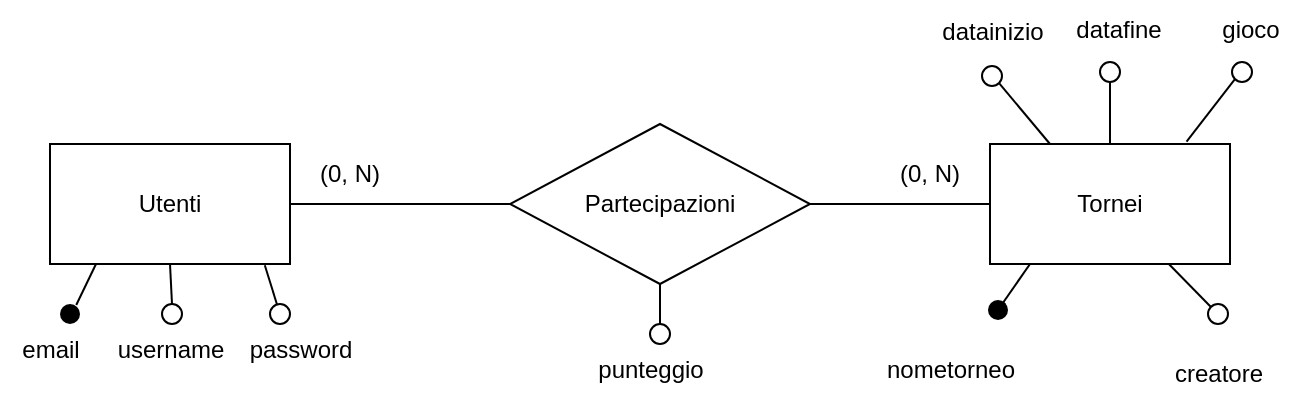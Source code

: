 <mxfile version="23.1.5" type="device">
  <diagram id="R2lEEEUBdFMjLlhIrx00" name="Page-1">
    <mxGraphModel dx="1972" dy="540" grid="1" gridSize="10" guides="1" tooltips="1" connect="1" arrows="1" fold="1" page="1" pageScale="1" pageWidth="850" pageHeight="1100" math="0" shadow="0" extFonts="Permanent Marker^https://fonts.googleapis.com/css?family=Permanent+Marker">
      <root>
        <mxCell id="0" />
        <mxCell id="1" parent="0" />
        <mxCell id="5RFl3fI0sUFx02BjKnDQ-1" value="Partecipazioni" style="rhombus;whiteSpace=wrap;html=1;" parent="1" vertex="1">
          <mxGeometry x="-540" y="220" width="150" height="80" as="geometry" />
        </mxCell>
        <mxCell id="5RFl3fI0sUFx02BjKnDQ-2" value="Utenti" style="rounded=0;whiteSpace=wrap;html=1;" parent="1" vertex="1">
          <mxGeometry x="-770" y="230" width="120" height="60" as="geometry" />
        </mxCell>
        <mxCell id="5RFl3fI0sUFx02BjKnDQ-3" value="Tornei" style="rounded=0;whiteSpace=wrap;html=1;" parent="1" vertex="1">
          <mxGeometry x="-300" y="230" width="120" height="60" as="geometry" />
        </mxCell>
        <mxCell id="5RFl3fI0sUFx02BjKnDQ-4" value="" style="endArrow=none;html=1;rounded=0;exitX=1;exitY=0.5;exitDx=0;exitDy=0;entryX=0;entryY=0.5;entryDx=0;entryDy=0;" parent="1" source="5RFl3fI0sUFx02BjKnDQ-2" target="5RFl3fI0sUFx02BjKnDQ-1" edge="1">
          <mxGeometry width="50" height="50" relative="1" as="geometry">
            <mxPoint x="-650" y="360" as="sourcePoint" />
            <mxPoint x="-600" y="310" as="targetPoint" />
          </mxGeometry>
        </mxCell>
        <mxCell id="5RFl3fI0sUFx02BjKnDQ-5" value="" style="endArrow=none;html=1;rounded=0;exitX=1;exitY=0.5;exitDx=0;exitDy=0;entryX=0;entryY=0.5;entryDx=0;entryDy=0;" parent="1" source="5RFl3fI0sUFx02BjKnDQ-1" target="5RFl3fI0sUFx02BjKnDQ-3" edge="1">
          <mxGeometry width="50" height="50" relative="1" as="geometry">
            <mxPoint x="-290" y="170" as="sourcePoint" />
            <mxPoint x="-180" y="170" as="targetPoint" />
            <Array as="points" />
          </mxGeometry>
        </mxCell>
        <mxCell id="5RFl3fI0sUFx02BjKnDQ-6" value="(0, N)" style="text;html=1;align=center;verticalAlign=middle;whiteSpace=wrap;rounded=0;" parent="1" vertex="1">
          <mxGeometry x="-650" y="230" width="60" height="30" as="geometry" />
        </mxCell>
        <mxCell id="5RFl3fI0sUFx02BjKnDQ-7" value="(0, N)" style="text;html=1;align=center;verticalAlign=middle;whiteSpace=wrap;rounded=0;" parent="1" vertex="1">
          <mxGeometry x="-360" y="230" width="60" height="30" as="geometry" />
        </mxCell>
        <mxCell id="slclaiTUCsW0TbaONfWg-7" value="" style="group" parent="1" vertex="1" connectable="0">
          <mxGeometry x="-714" y="310" width="10" height="10" as="geometry" />
        </mxCell>
        <mxCell id="slclaiTUCsW0TbaONfWg-4" value="" style="endArrow=none;html=1;rounded=0;entryX=0.5;entryY=1;entryDx=0;entryDy=0;" parent="slclaiTUCsW0TbaONfWg-7" target="5RFl3fI0sUFx02BjKnDQ-2" edge="1">
          <mxGeometry width="50" height="50" relative="1" as="geometry">
            <mxPoint x="5" as="sourcePoint" />
            <mxPoint x="365" y="30" as="targetPoint" />
          </mxGeometry>
        </mxCell>
        <mxCell id="slclaiTUCsW0TbaONfWg-6" value="" style="ellipse;html=1;aspect=fixed;" parent="slclaiTUCsW0TbaONfWg-7" vertex="1">
          <mxGeometry width="10" height="10" as="geometry" />
        </mxCell>
        <mxCell id="slclaiTUCsW0TbaONfWg-11" value="" style="shape=waypoint;sketch=0;fillStyle=solid;size=10;pointerEvents=1;points=[];fillColor=none;resizable=0;rotatable=0;perimeter=centerPerimeter;snapToPoint=1;" parent="1" vertex="1">
          <mxGeometry x="-770" y="305" width="20" height="20" as="geometry" />
        </mxCell>
        <mxCell id="slclaiTUCsW0TbaONfWg-12" value="" style="group" parent="1" vertex="1" connectable="0">
          <mxGeometry x="-630" y="350" width="10" height="10" as="geometry" />
        </mxCell>
        <mxCell id="slclaiTUCsW0TbaONfWg-22" value="" style="ellipse;whiteSpace=wrap;html=1;aspect=fixed;" parent="slclaiTUCsW0TbaONfWg-12" vertex="1">
          <mxGeometry x="-30" y="-40" width="10" height="10" as="geometry" />
        </mxCell>
        <mxCell id="slclaiTUCsW0TbaONfWg-13" value="" style="endArrow=none;html=1;rounded=0;entryX=0.895;entryY=1.011;entryDx=0;entryDy=0;entryPerimeter=0;" parent="1" source="slclaiTUCsW0TbaONfWg-22" target="5RFl3fI0sUFx02BjKnDQ-2" edge="1">
          <mxGeometry width="50" height="50" relative="1" as="geometry">
            <mxPoint x="-650" y="320" as="sourcePoint" />
            <mxPoint x="-620" y="320" as="targetPoint" />
          </mxGeometry>
        </mxCell>
        <mxCell id="slclaiTUCsW0TbaONfWg-26" value="" style="endArrow=none;html=1;rounded=0;entryX=0.25;entryY=1;entryDx=0;entryDy=0;" parent="1" edge="1">
          <mxGeometry width="50" height="50" relative="1" as="geometry">
            <mxPoint x="-756.871" y="310.476" as="sourcePoint" />
            <mxPoint x="-747" y="290" as="targetPoint" />
          </mxGeometry>
        </mxCell>
        <mxCell id="slclaiTUCsW0TbaONfWg-28" value="email" style="text;html=1;align=center;verticalAlign=middle;resizable=0;points=[];autosize=1;strokeColor=none;fillColor=none;" parent="1" vertex="1">
          <mxGeometry x="-795" y="318" width="50" height="30" as="geometry" />
        </mxCell>
        <mxCell id="slclaiTUCsW0TbaONfWg-29" value="username" style="text;html=1;align=center;verticalAlign=middle;resizable=0;points=[];autosize=1;strokeColor=none;fillColor=none;" parent="1" vertex="1">
          <mxGeometry x="-750" y="318" width="80" height="30" as="geometry" />
        </mxCell>
        <mxCell id="slclaiTUCsW0TbaONfWg-30" value="password" style="text;html=1;align=center;verticalAlign=middle;resizable=0;points=[];autosize=1;strokeColor=none;fillColor=none;" parent="1" vertex="1">
          <mxGeometry x="-680" y="318" width="70" height="30" as="geometry" />
        </mxCell>
        <mxCell id="slclaiTUCsW0TbaONfWg-32" value="" style="endArrow=none;html=1;rounded=0;exitDx=0;exitDy=0;" parent="1" source="slclaiTUCsW0TbaONfWg-52" edge="1">
          <mxGeometry width="50" height="50" relative="1" as="geometry">
            <mxPoint x="-292.464" y="309.464" as="sourcePoint" />
            <mxPoint x="-280" y="290" as="targetPoint" />
          </mxGeometry>
        </mxCell>
        <mxCell id="slclaiTUCsW0TbaONfWg-35" value="" style="ellipse;html=1;aspect=fixed;" parent="1" vertex="1">
          <mxGeometry x="-191" y="310" width="10" height="10" as="geometry" />
        </mxCell>
        <mxCell id="slclaiTUCsW0TbaONfWg-37" value="" style="ellipse;html=1;aspect=fixed;" parent="1" vertex="1">
          <mxGeometry x="-470" y="320" width="10" height="10" as="geometry" />
        </mxCell>
        <mxCell id="slclaiTUCsW0TbaONfWg-38" value="" style="endArrow=none;html=1;rounded=0;exitX=0;exitY=0;exitDx=0;exitDy=0;" parent="1" source="slclaiTUCsW0TbaONfWg-35" target="5RFl3fI0sUFx02BjKnDQ-3" edge="1">
          <mxGeometry width="50" height="50" relative="1" as="geometry">
            <mxPoint x="-230" y="320" as="sourcePoint" />
            <mxPoint x="-230" y="300" as="targetPoint" />
          </mxGeometry>
        </mxCell>
        <mxCell id="slclaiTUCsW0TbaONfWg-45" value="" style="ellipse;html=1;aspect=fixed;" parent="1" vertex="1">
          <mxGeometry x="-304" y="191" width="10" height="10" as="geometry" />
        </mxCell>
        <mxCell id="slclaiTUCsW0TbaONfWg-46" value="" style="endArrow=none;html=1;rounded=0;exitX=1;exitY=1;exitDx=0;exitDy=0;entryX=0.25;entryY=0;entryDx=0;entryDy=0;" parent="1" source="slclaiTUCsW0TbaONfWg-45" target="5RFl3fI0sUFx02BjKnDQ-3" edge="1">
          <mxGeometry width="50" height="50" relative="1" as="geometry">
            <mxPoint x="-249" y="102" as="sourcePoint" />
            <mxPoint x="-229" y="82" as="targetPoint" />
          </mxGeometry>
        </mxCell>
        <mxCell id="slclaiTUCsW0TbaONfWg-47" value="" style="ellipse;html=1;aspect=fixed;" parent="1" vertex="1">
          <mxGeometry x="-245" y="189" width="10" height="10" as="geometry" />
        </mxCell>
        <mxCell id="slclaiTUCsW0TbaONfWg-48" value="" style="ellipse;html=1;aspect=fixed;" parent="1" vertex="1">
          <mxGeometry x="-179" y="189" width="10" height="10" as="geometry" />
        </mxCell>
        <mxCell id="slclaiTUCsW0TbaONfWg-49" value="" style="endArrow=none;html=1;rounded=0;exitX=0.5;exitY=1;exitDx=0;exitDy=0;entryX=0.5;entryY=0;entryDx=0;entryDy=0;" parent="1" source="slclaiTUCsW0TbaONfWg-47" target="5RFl3fI0sUFx02BjKnDQ-3" edge="1">
          <mxGeometry width="50" height="50" relative="1" as="geometry">
            <mxPoint x="-235" y="110" as="sourcePoint" />
            <mxPoint x="-189" y="82" as="targetPoint" />
          </mxGeometry>
        </mxCell>
        <mxCell id="slclaiTUCsW0TbaONfWg-50" value="" style="endArrow=none;html=1;rounded=0;exitX=0;exitY=1;exitDx=0;exitDy=0;entryX=0.819;entryY=-0.02;entryDx=0;entryDy=0;entryPerimeter=0;" parent="1" source="slclaiTUCsW0TbaONfWg-48" target="5RFl3fI0sUFx02BjKnDQ-3" edge="1">
          <mxGeometry width="50" height="50" relative="1" as="geometry">
            <mxPoint x="-179" y="112" as="sourcePoint" />
            <mxPoint x="-157" y="82" as="targetPoint" />
          </mxGeometry>
        </mxCell>
        <mxCell id="slclaiTUCsW0TbaONfWg-53" value="" style="endArrow=none;html=1;rounded=0;exitX=1;exitY=0;exitDx=0;exitDy=0;" parent="1" target="slclaiTUCsW0TbaONfWg-52" edge="1">
          <mxGeometry width="50" height="50" relative="1" as="geometry">
            <mxPoint x="-292.464" y="309.464" as="sourcePoint" />
            <mxPoint x="-280" y="290" as="targetPoint" />
          </mxGeometry>
        </mxCell>
        <mxCell id="slclaiTUCsW0TbaONfWg-52" value="" style="shape=waypoint;sketch=0;fillStyle=solid;size=10;pointerEvents=1;points=[];fillColor=none;resizable=0;rotatable=0;perimeter=centerPerimeter;snapToPoint=1;" parent="1" vertex="1">
          <mxGeometry x="-306" y="303" width="20" height="20" as="geometry" />
        </mxCell>
        <mxCell id="slclaiTUCsW0TbaONfWg-56" value="" style="endArrow=none;html=1;rounded=0;exitX=0.5;exitY=0;exitDx=0;exitDy=0;entryX=0.5;entryY=1;entryDx=0;entryDy=0;" parent="1" edge="1">
          <mxGeometry width="50" height="50" relative="1" as="geometry">
            <mxPoint x="-465" y="320" as="sourcePoint" />
            <mxPoint x="-465" y="300" as="targetPoint" />
          </mxGeometry>
        </mxCell>
        <mxCell id="slclaiTUCsW0TbaONfWg-57" value="nometorneo" style="text;html=1;align=center;verticalAlign=middle;resizable=0;points=[];autosize=1;strokeColor=none;fillColor=none;" parent="1" vertex="1">
          <mxGeometry x="-365" y="328" width="90" height="30" as="geometry" />
        </mxCell>
        <mxCell id="slclaiTUCsW0TbaONfWg-59" value="creatore" style="text;html=1;align=center;verticalAlign=middle;resizable=0;points=[];autosize=1;strokeColor=none;fillColor=none;" parent="1" vertex="1">
          <mxGeometry x="-221" y="330" width="70" height="30" as="geometry" />
        </mxCell>
        <mxCell id="slclaiTUCsW0TbaONfWg-60" value="datainizio" style="text;html=1;align=center;verticalAlign=middle;resizable=0;points=[];autosize=1;strokeColor=none;fillColor=none;" parent="1" vertex="1">
          <mxGeometry x="-334" y="159" width="70" height="30" as="geometry" />
        </mxCell>
        <mxCell id="slclaiTUCsW0TbaONfWg-62" value="datafine" style="text;html=1;align=center;verticalAlign=middle;resizable=0;points=[];autosize=1;strokeColor=none;fillColor=none;" parent="1" vertex="1">
          <mxGeometry x="-271" y="158" width="70" height="30" as="geometry" />
        </mxCell>
        <mxCell id="slclaiTUCsW0TbaONfWg-63" value="gioco" style="text;html=1;align=center;verticalAlign=middle;resizable=0;points=[];autosize=1;strokeColor=none;fillColor=none;" parent="1" vertex="1">
          <mxGeometry x="-195" y="158" width="50" height="30" as="geometry" />
        </mxCell>
        <mxCell id="slclaiTUCsW0TbaONfWg-64" value="punteggio" style="text;html=1;align=center;verticalAlign=middle;resizable=0;points=[];autosize=1;strokeColor=none;fillColor=none;" parent="1" vertex="1">
          <mxGeometry x="-510" y="328" width="80" height="30" as="geometry" />
        </mxCell>
      </root>
    </mxGraphModel>
  </diagram>
</mxfile>
